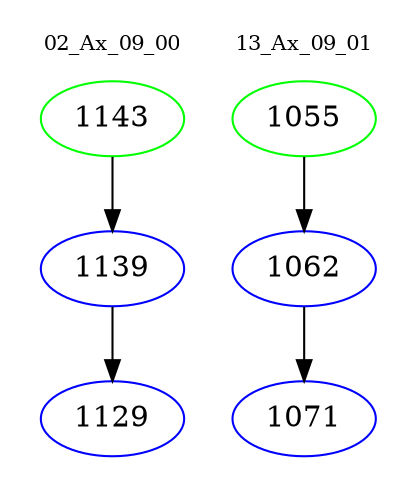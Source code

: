 digraph{
subgraph cluster_0 {
color = white
label = "02_Ax_09_00";
fontsize=10;
T0_1143 [label="1143", color="green"]
T0_1143 -> T0_1139 [color="black"]
T0_1139 [label="1139", color="blue"]
T0_1139 -> T0_1129 [color="black"]
T0_1129 [label="1129", color="blue"]
}
subgraph cluster_1 {
color = white
label = "13_Ax_09_01";
fontsize=10;
T1_1055 [label="1055", color="green"]
T1_1055 -> T1_1062 [color="black"]
T1_1062 [label="1062", color="blue"]
T1_1062 -> T1_1071 [color="black"]
T1_1071 [label="1071", color="blue"]
}
}
